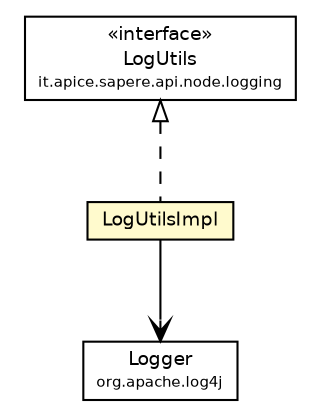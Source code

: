#!/usr/local/bin/dot
#
# Class diagram 
# Generated by UmlGraph version 4.4 (http://www.spinellis.gr/sw/umlgraph)
#

digraph G {
	edge [fontname="Helvetica",fontsize=10,labelfontname="Helvetica",labelfontsize=10];
	node [fontname="Helvetica",fontsize=10,shape=plaintext];
	// it.apice.sapere.api.node.logging.LogUtils
	c69431 [label=<<table border="0" cellborder="1" cellspacing="0" cellpadding="2" port="p" href="../../../../sapere/api/node/logging/LogUtils.html">
		<tr><td><table border="0" cellspacing="0" cellpadding="1">
			<tr><td> &laquo;interface&raquo; </td></tr>
			<tr><td> LogUtils </td></tr>
			<tr><td><font point-size="7.0"> it.apice.sapere.api.node.logging </font></td></tr>
		</table></td></tr>
		</table>>, fontname="Helvetica", fontcolor="black", fontsize=9.0];
	// it.apice.api.node.logging.impl.LogUtilsImpl
	c69530 [label=<<table border="0" cellborder="1" cellspacing="0" cellpadding="2" port="p" bgcolor="lemonChiffon" href="./LogUtilsImpl.html">
		<tr><td><table border="0" cellspacing="0" cellpadding="1">
			<tr><td> LogUtilsImpl </td></tr>
		</table></td></tr>
		</table>>, fontname="Helvetica", fontcolor="black", fontsize=9.0];
	//it.apice.api.node.logging.impl.LogUtilsImpl implements it.apice.sapere.api.node.logging.LogUtils
	c69431:p -> c69530:p [dir=back,arrowtail=empty,style=dashed];
	// it.apice.api.node.logging.impl.LogUtilsImpl NAVASSOC org.apache.log4j.Logger
	c69530:p -> c69597:p [taillabel="", label="", headlabel="", fontname="Helvetica", fontcolor="black", fontsize=10.0, color="black", arrowhead=open];
	// org.apache.log4j.Logger
	c69597 [label=<<table border="0" cellborder="1" cellspacing="0" cellpadding="2" port="p" href="http://java.sun.com/j2se/1.4.2/docs/api/org/apache/log4j/Logger.html">
		<tr><td><table border="0" cellspacing="0" cellpadding="1">
			<tr><td> Logger </td></tr>
			<tr><td><font point-size="7.0"> org.apache.log4j </font></td></tr>
		</table></td></tr>
		</table>>, fontname="Helvetica", fontcolor="black", fontsize=9.0];
}

